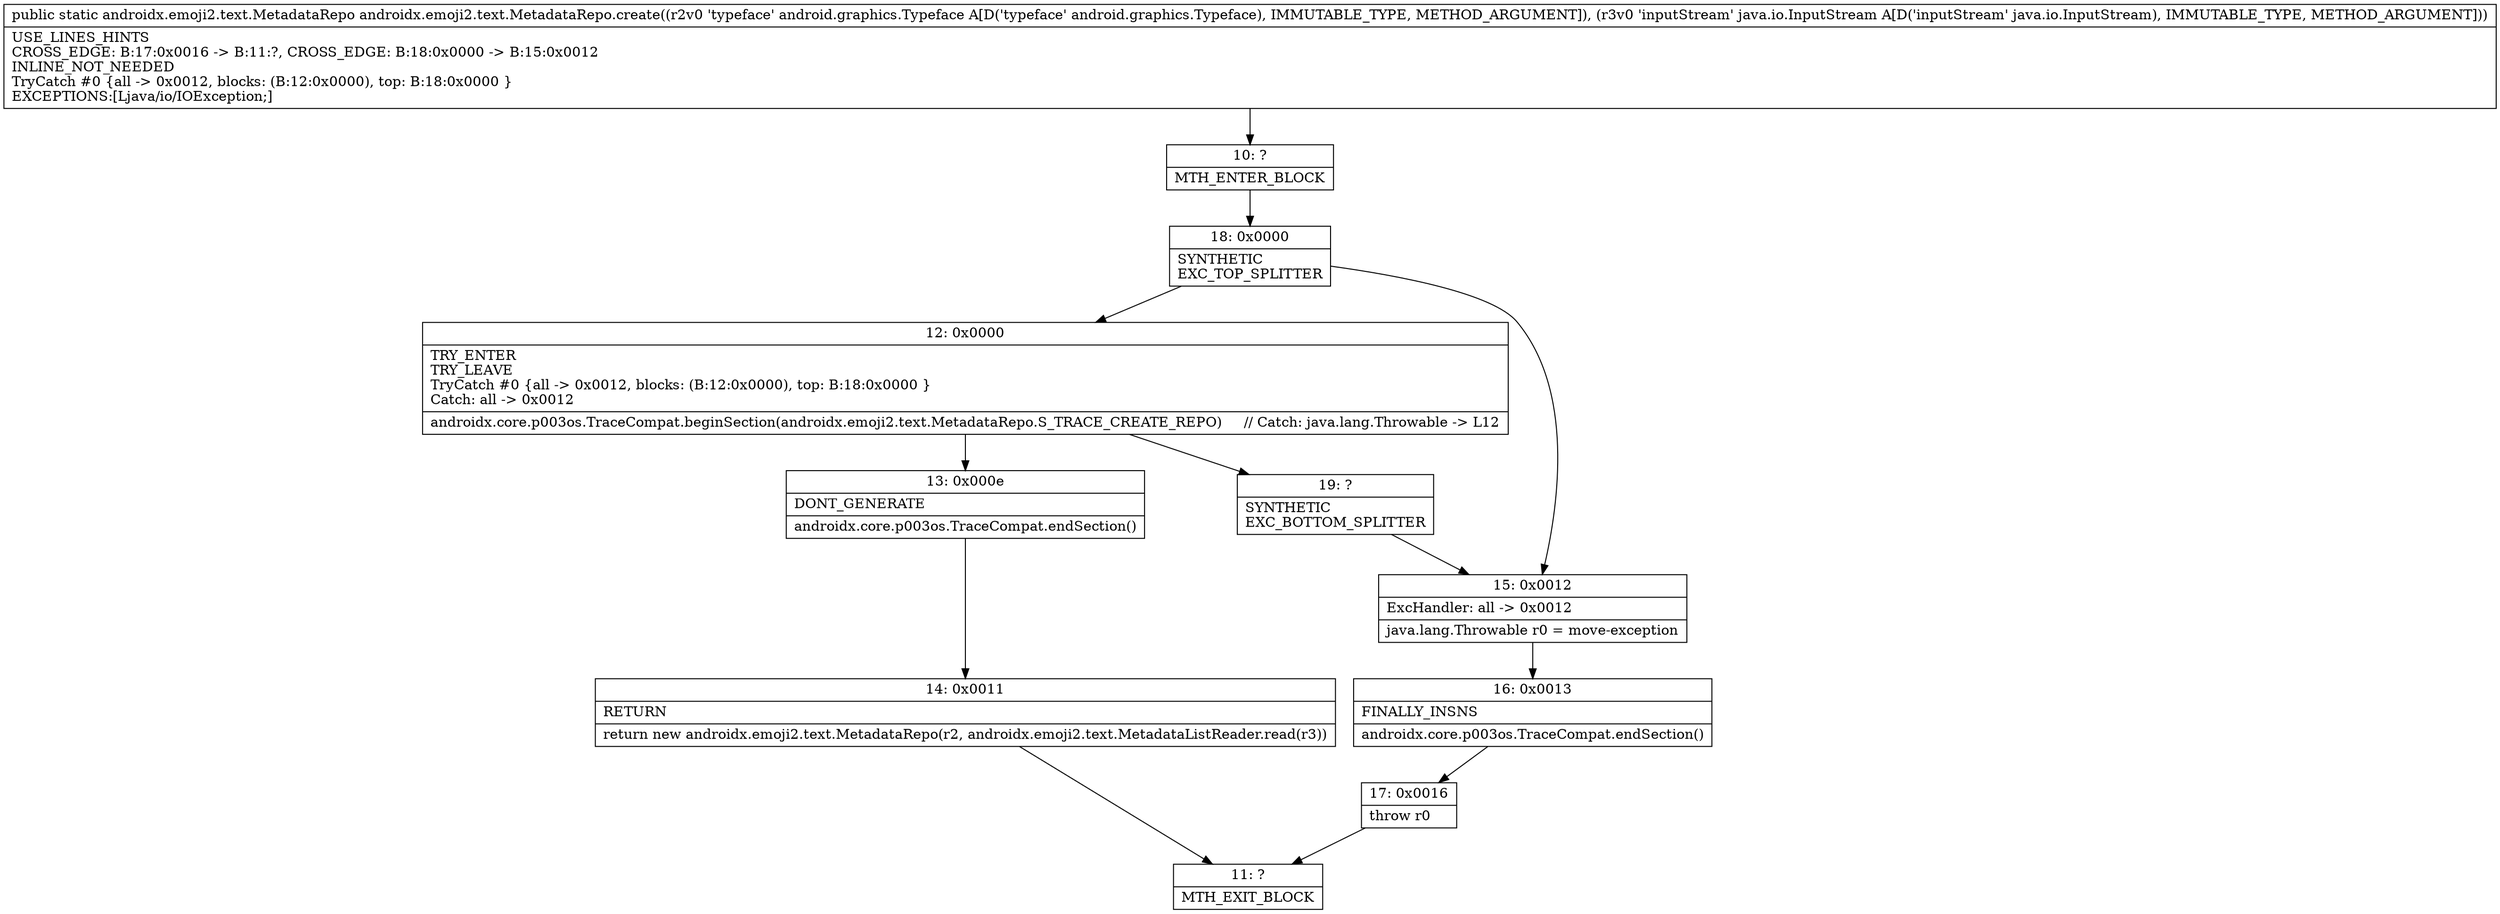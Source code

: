 digraph "CFG forandroidx.emoji2.text.MetadataRepo.create(Landroid\/graphics\/Typeface;Ljava\/io\/InputStream;)Landroidx\/emoji2\/text\/MetadataRepo;" {
Node_10 [shape=record,label="{10\:\ ?|MTH_ENTER_BLOCK\l}"];
Node_18 [shape=record,label="{18\:\ 0x0000|SYNTHETIC\lEXC_TOP_SPLITTER\l}"];
Node_12 [shape=record,label="{12\:\ 0x0000|TRY_ENTER\lTRY_LEAVE\lTryCatch #0 \{all \-\> 0x0012, blocks: (B:12:0x0000), top: B:18:0x0000 \}\lCatch: all \-\> 0x0012\l|androidx.core.p003os.TraceCompat.beginSection(androidx.emoji2.text.MetadataRepo.S_TRACE_CREATE_REPO)     \/\/ Catch: java.lang.Throwable \-\> L12\l}"];
Node_13 [shape=record,label="{13\:\ 0x000e|DONT_GENERATE\l|androidx.core.p003os.TraceCompat.endSection()\l}"];
Node_14 [shape=record,label="{14\:\ 0x0011|RETURN\l|return new androidx.emoji2.text.MetadataRepo(r2, androidx.emoji2.text.MetadataListReader.read(r3))\l}"];
Node_11 [shape=record,label="{11\:\ ?|MTH_EXIT_BLOCK\l}"];
Node_19 [shape=record,label="{19\:\ ?|SYNTHETIC\lEXC_BOTTOM_SPLITTER\l}"];
Node_15 [shape=record,label="{15\:\ 0x0012|ExcHandler: all \-\> 0x0012\l|java.lang.Throwable r0 = move\-exception\l}"];
Node_16 [shape=record,label="{16\:\ 0x0013|FINALLY_INSNS\l|androidx.core.p003os.TraceCompat.endSection()\l}"];
Node_17 [shape=record,label="{17\:\ 0x0016|throw r0\l}"];
MethodNode[shape=record,label="{public static androidx.emoji2.text.MetadataRepo androidx.emoji2.text.MetadataRepo.create((r2v0 'typeface' android.graphics.Typeface A[D('typeface' android.graphics.Typeface), IMMUTABLE_TYPE, METHOD_ARGUMENT]), (r3v0 'inputStream' java.io.InputStream A[D('inputStream' java.io.InputStream), IMMUTABLE_TYPE, METHOD_ARGUMENT]))  | USE_LINES_HINTS\lCROSS_EDGE: B:17:0x0016 \-\> B:11:?, CROSS_EDGE: B:18:0x0000 \-\> B:15:0x0012\lINLINE_NOT_NEEDED\lTryCatch #0 \{all \-\> 0x0012, blocks: (B:12:0x0000), top: B:18:0x0000 \}\lEXCEPTIONS:[Ljava\/io\/IOException;]\l}"];
MethodNode -> Node_10;Node_10 -> Node_18;
Node_18 -> Node_12;
Node_18 -> Node_15;
Node_12 -> Node_13;
Node_12 -> Node_19;
Node_13 -> Node_14;
Node_14 -> Node_11;
Node_19 -> Node_15;
Node_15 -> Node_16;
Node_16 -> Node_17;
Node_17 -> Node_11;
}

